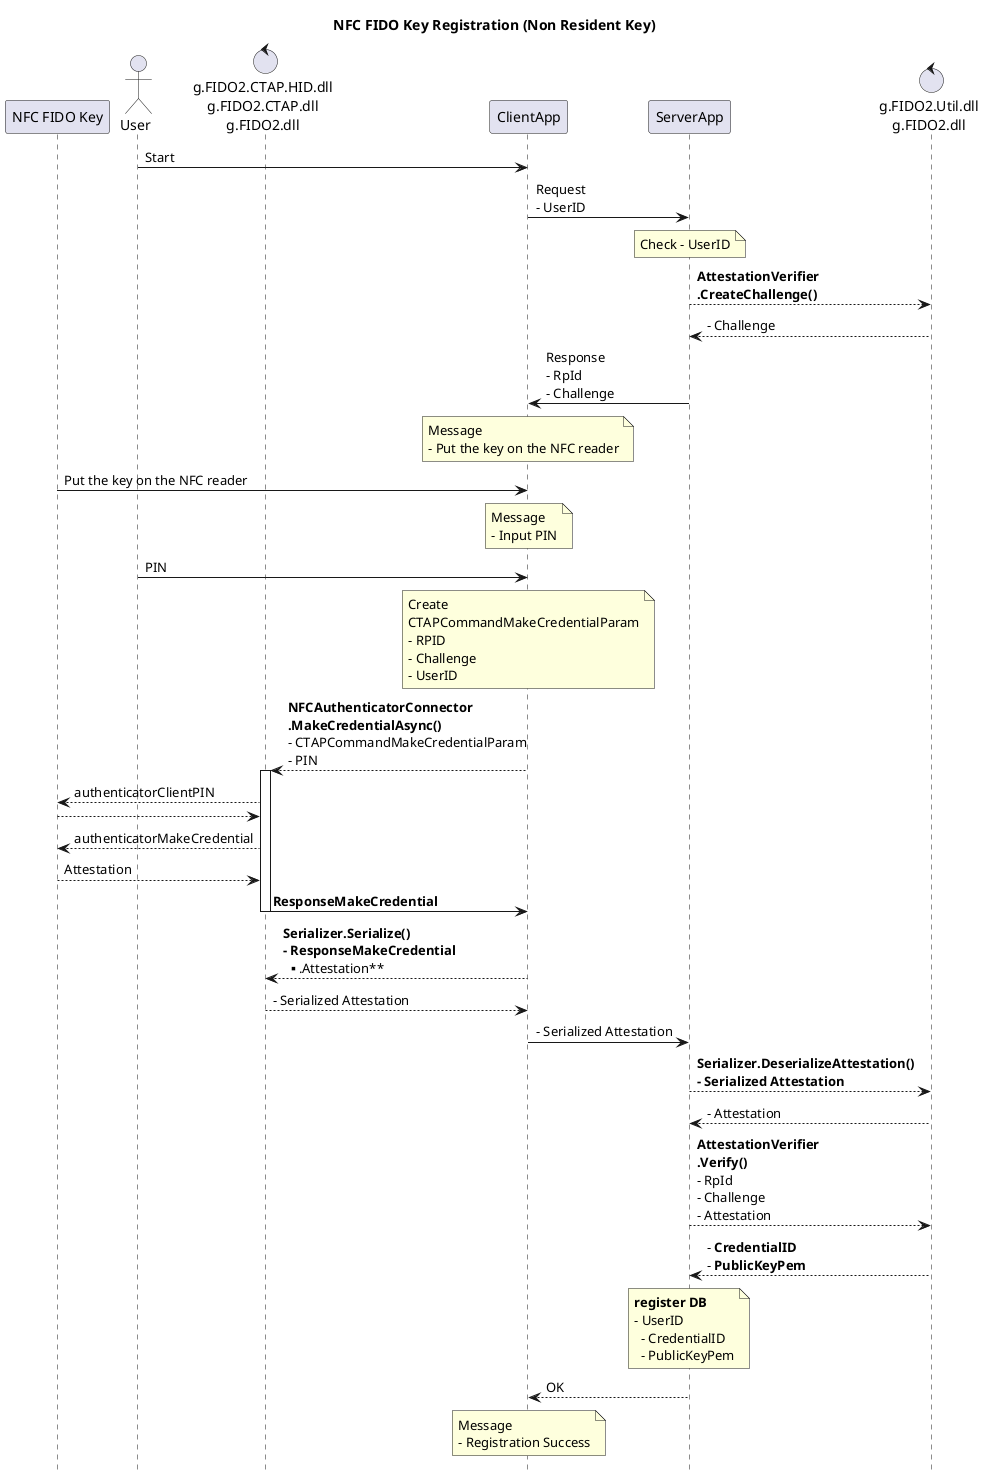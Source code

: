@startuml
title NFC FIDO Key Registration (Non Resident Key)
hide footbox

participant "NFC FIDO Key" as Key
actor  "User" as User
control "g.FIDO2.CTAP.HID.dll\ng.FIDO2.CTAP.dll\ng.FIDO2.dll" as CTAPHID
participant "ClientApp" as Client
participant "ServerApp" as Server
control "g.FIDO2.Util.dll\ng.FIDO2.dll" as Util

User -> Client : Start
Client -> Server : Request\n- UserID
note over Server : Check - UserID
Server --> Util : **AttestationVerifier**\n**.CreateChallenge()**
Server <-- Util : - Challenge
Client <- Server : Response\n- RpId\n- Challenge

note over Client : Message\n- Put the key on the NFC reader
Key -> Client : Put the key on the NFC reader

note over Client : Message\n- Input PIN
User -> Client : PIN

note over Client : Create \nCTAPCommandMakeCredentialParam\n- RPID\n- Challenge\n- UserID

CTAPHID <-- Client : **NFCAuthenticatorConnector**\n**.MakeCredentialAsync()**\n- CTAPCommandMakeCredentialParam\n- PIN

activate CTAPHID
    Key <-- CTAPHID : authenticatorClientPIN
    Key --> CTAPHID
    Key <-- CTAPHID : authenticatorMakeCredential
    Key --> CTAPHID : Attestation
    CTAPHID -> Client : **ResponseMakeCredential**
deactivate CTAPHID

CTAPHID <-- Client : **Serializer.Serialize()**\n**- ResponseMakeCredential**\n**  .Attestation**
CTAPHID --> Client :- Serialized Attestation

Client -> Server :- Serialized Attestation

Server --> Util : **Serializer.DeserializeAttestation()**\n**- Serialized Attestation**
Server <-- Util : - Attestation
Server --> Util : **AttestationVerifier**\n**.Verify()**\n- RpId\n- Challenge\n- Attestation
Server <-- Util : - **CredentialID**\n- **PublicKeyPem**

note over Server : **register DB**\n- UserID\n  - CredentialID\n  - PublicKeyPem
Client <-- Server : OK

note over Client : Message\n- Registration Success

@enduml
